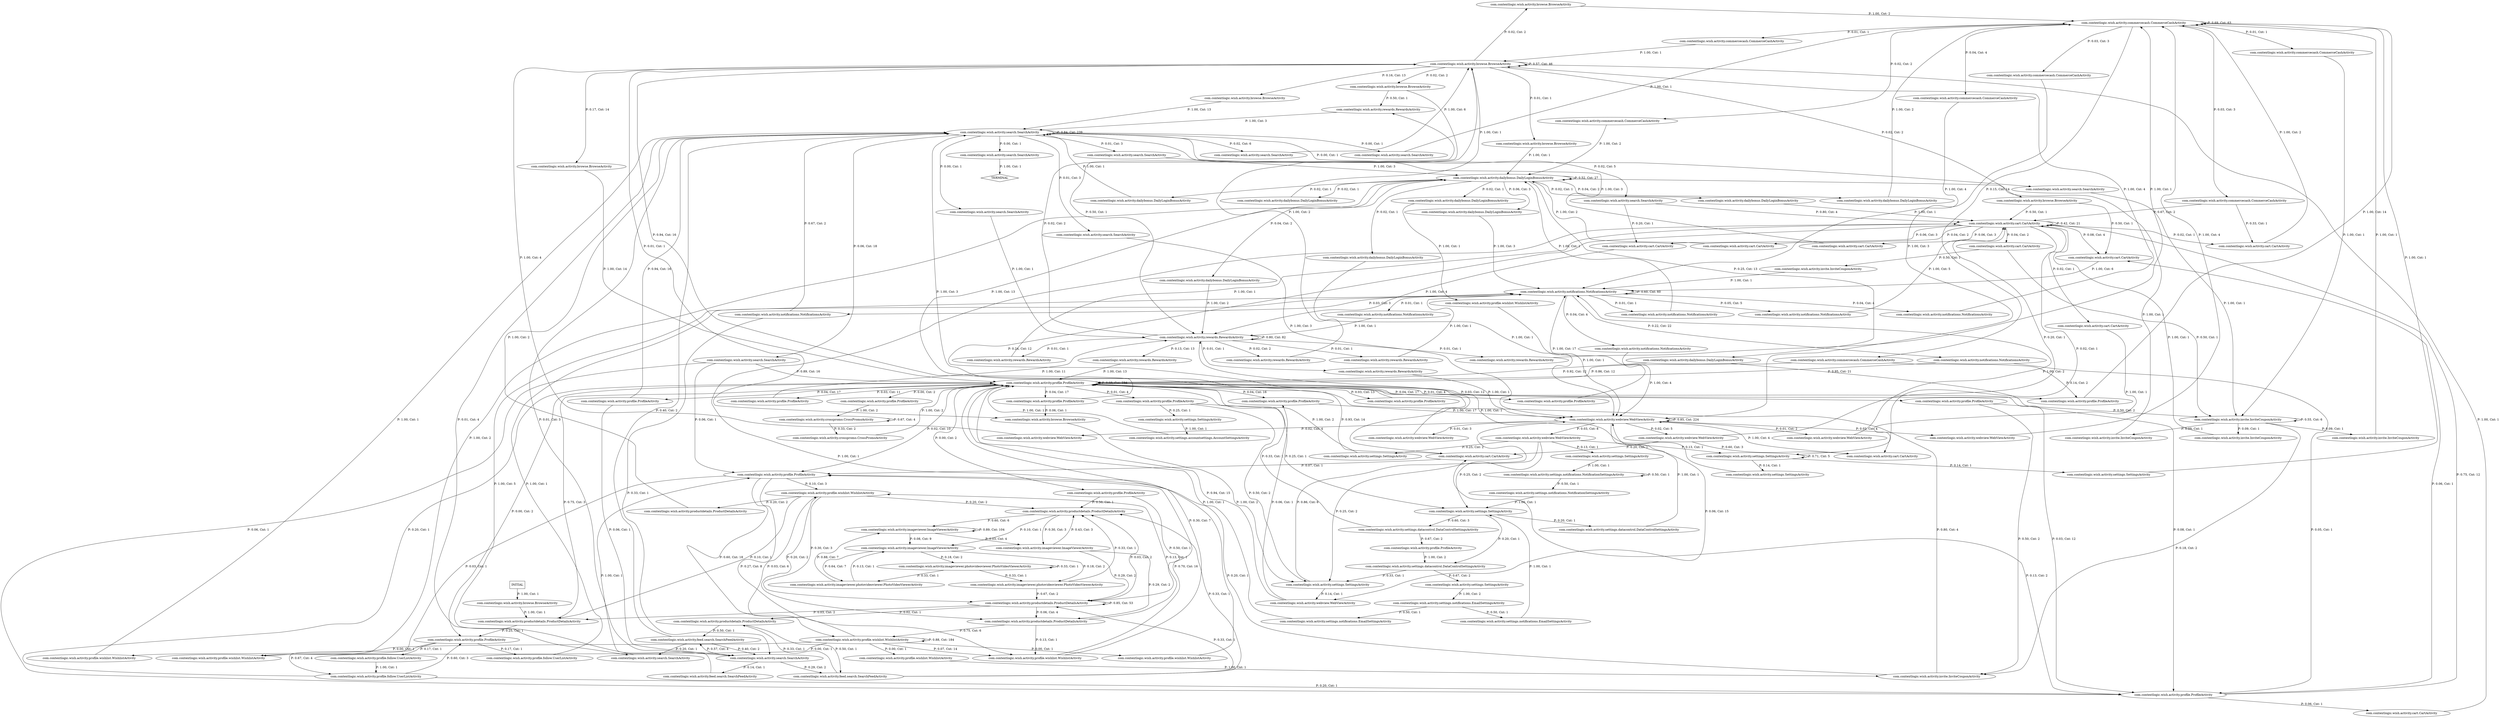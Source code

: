 digraph G {
  0 [label="com.contextlogic.wish.activity.browse.BrowseActivity"];
  1 [label="com.contextlogic.wish.activity.browse.BrowseActivity"];
  2 [label="com.contextlogic.wish.activity.browse.BrowseActivity"];
  3 [label="com.contextlogic.wish.activity.browse.BrowseActivity"];
  4 [label="com.contextlogic.wish.activity.browse.BrowseActivity"];
  5 [label="com.contextlogic.wish.activity.browse.BrowseActivity"];
  6 [label="com.contextlogic.wish.activity.browse.BrowseActivity"];
  7 [label="com.contextlogic.wish.activity.browse.BrowseActivity"];
  8 [label="com.contextlogic.wish.activity.browse.BrowseActivity"];
  9 [label="com.contextlogic.wish.activity.cart.CartActivity"];
  10 [label="com.contextlogic.wish.activity.cart.CartActivity"];
  11 [label="com.contextlogic.wish.activity.cart.CartActivity"];
  12 [label="com.contextlogic.wish.activity.cart.CartActivity"];
  13 [label="com.contextlogic.wish.activity.cart.CartActivity"];
  14 [label="com.contextlogic.wish.activity.cart.CartActivity"];
  15 [label="com.contextlogic.wish.activity.cart.CartActivity"];
  16 [label="com.contextlogic.wish.activity.cart.CartActivity"];
  17 [label="com.contextlogic.wish.activity.cart.CartActivity"];
  18 [label="com.contextlogic.wish.activity.cart.CartActivity"];
  19 [label="com.contextlogic.wish.activity.cart.CartActivity"];
  20 [label="com.contextlogic.wish.activity.commercecash.CommerceCashActivity"];
  21 [label="com.contextlogic.wish.activity.commercecash.CommerceCashActivity"];
  22 [label="com.contextlogic.wish.activity.commercecash.CommerceCashActivity"];
  23 [label="com.contextlogic.wish.activity.commercecash.CommerceCashActivity"];
  24 [label="com.contextlogic.wish.activity.commercecash.CommerceCashActivity"];
  25 [label="com.contextlogic.wish.activity.commercecash.CommerceCashActivity"];
  26 [label="com.contextlogic.wish.activity.commercecash.CommerceCashActivity"];
  27 [label="com.contextlogic.wish.activity.commercecash.CommerceCashActivity"];
  28 [label="com.contextlogic.wish.activity.crosspromo.CrossPromoActivity"];
  29 [label="com.contextlogic.wish.activity.crosspromo.CrossPromoActivity"];
  30 [label="com.contextlogic.wish.activity.dailybonus.DailyLoginBonusActivity"];
  31 [label="com.contextlogic.wish.activity.dailybonus.DailyLoginBonusActivity"];
  32 [label="com.contextlogic.wish.activity.dailybonus.DailyLoginBonusActivity"];
  33 [label="com.contextlogic.wish.activity.dailybonus.DailyLoginBonusActivity"];
  34 [label="com.contextlogic.wish.activity.dailybonus.DailyLoginBonusActivity"];
  35 [label="com.contextlogic.wish.activity.dailybonus.DailyLoginBonusActivity"];
  36 [label="com.contextlogic.wish.activity.dailybonus.DailyLoginBonusActivity"];
  37 [label="com.contextlogic.wish.activity.dailybonus.DailyLoginBonusActivity"];
  38 [label="com.contextlogic.wish.activity.dailybonus.DailyLoginBonusActivity"];
  39 [label="com.contextlogic.wish.activity.dailybonus.DailyLoginBonusActivity"];
  40 [label="com.contextlogic.wish.activity.feed.search.SearchFeedActivity"];
  41 [label="com.contextlogic.wish.activity.feed.search.SearchFeedActivity"];
  42 [label="com.contextlogic.wish.activity.feed.search.SearchFeedActivity"];
  43 [label="com.contextlogic.wish.activity.imageviewer.ImageViewerActivity"];
  44 [label="com.contextlogic.wish.activity.imageviewer.ImageViewerActivity"];
  45 [label="com.contextlogic.wish.activity.imageviewer.ImageViewerActivity"];
  46 [label="com.contextlogic.wish.activity.imageviewer.photovideoviewer.PhotoVideoViewerActivity"];
  47 [label="com.contextlogic.wish.activity.imageviewer.photovideoviewer.PhotoVideoViewerActivity"];
  48 [label="com.contextlogic.wish.activity.imageviewer.photovideoviewer.PhotoVideoViewerActivity"];
  49 [label="com.contextlogic.wish.activity.invite.InviteCouponActivity"];
  50 [label="com.contextlogic.wish.activity.invite.InviteCouponActivity"];
  51 [label="com.contextlogic.wish.activity.invite.InviteCouponActivity"];
  52 [label="com.contextlogic.wish.activity.invite.InviteCouponActivity"];
  53 [label="com.contextlogic.wish.activity.invite.InviteCouponActivity"];
  54 [label="com.contextlogic.wish.activity.invite.InviteCouponActivity"];
  55 [label="com.contextlogic.wish.activity.notifications.NotificationsActivity"];
  56 [label="com.contextlogic.wish.activity.notifications.NotificationsActivity"];
  57 [label="com.contextlogic.wish.activity.notifications.NotificationsActivity"];
  58 [label="com.contextlogic.wish.activity.notifications.NotificationsActivity"];
  59 [label="com.contextlogic.wish.activity.notifications.NotificationsActivity"];
  60 [label="com.contextlogic.wish.activity.notifications.NotificationsActivity"];
  61 [label="com.contextlogic.wish.activity.notifications.NotificationsActivity"];
  62 [label="com.contextlogic.wish.activity.notifications.NotificationsActivity"];
  63 [label="com.contextlogic.wish.activity.productdetails.ProductDetailsActivity"];
  64 [label="com.contextlogic.wish.activity.productdetails.ProductDetailsActivity"];
  65 [label="com.contextlogic.wish.activity.productdetails.ProductDetailsActivity"];
  66 [label="com.contextlogic.wish.activity.productdetails.ProductDetailsActivity"];
  67 [label="com.contextlogic.wish.activity.productdetails.ProductDetailsActivity"];
  68 [label="com.contextlogic.wish.activity.productdetails.ProductDetailsActivity"];
  69 [label="com.contextlogic.wish.activity.profile.ProfileActivity"];
  70 [label="com.contextlogic.wish.activity.profile.ProfileActivity"];
  71 [label="com.contextlogic.wish.activity.profile.ProfileActivity"];
  72 [label="com.contextlogic.wish.activity.profile.ProfileActivity"];
  73 [label="com.contextlogic.wish.activity.profile.ProfileActivity"];
  74 [label="com.contextlogic.wish.activity.profile.ProfileActivity"];
  75 [label="com.contextlogic.wish.activity.profile.ProfileActivity"];
  76 [label="com.contextlogic.wish.activity.profile.ProfileActivity"];
  77 [label="com.contextlogic.wish.activity.profile.ProfileActivity"];
  78 [label="com.contextlogic.wish.activity.profile.ProfileActivity"];
  79 [label="com.contextlogic.wish.activity.profile.ProfileActivity"];
  80 [label="com.contextlogic.wish.activity.profile.ProfileActivity"];
  81 [label="com.contextlogic.wish.activity.profile.ProfileActivity"];
  82 [label="com.contextlogic.wish.activity.profile.ProfileActivity"];
  83 [label="com.contextlogic.wish.activity.profile.ProfileActivity"];
  84 [label="com.contextlogic.wish.activity.profile.ProfileActivity"];
  85 [label="com.contextlogic.wish.activity.profile.follow.UserListActivity"];
  86 [label="com.contextlogic.wish.activity.profile.follow.UserListActivity"];
  87 [label="com.contextlogic.wish.activity.profile.follow.UserListActivity"];
  88 [label="com.contextlogic.wish.activity.profile.wishlist.WishlistActivity"];
  89 [label="com.contextlogic.wish.activity.profile.wishlist.WishlistActivity"];
  90 [label="com.contextlogic.wish.activity.profile.wishlist.WishlistActivity"];
  91 [label="com.contextlogic.wish.activity.profile.wishlist.WishlistActivity"];
  92 [label="com.contextlogic.wish.activity.profile.wishlist.WishlistActivity"];
  93 [label="com.contextlogic.wish.activity.profile.wishlist.WishlistActivity"];
  94 [label="com.contextlogic.wish.activity.profile.wishlist.WishlistActivity"];
  95 [label="com.contextlogic.wish.activity.profile.wishlist.WishlistActivity"];
  96 [label="com.contextlogic.wish.activity.rewards.RewardsActivity"];
  97 [label="com.contextlogic.wish.activity.rewards.RewardsActivity"];
  98 [label="com.contextlogic.wish.activity.rewards.RewardsActivity"];
  99 [label="com.contextlogic.wish.activity.rewards.RewardsActivity"];
  100 [label="com.contextlogic.wish.activity.rewards.RewardsActivity"];
  101 [label="com.contextlogic.wish.activity.rewards.RewardsActivity"];
  102 [label="com.contextlogic.wish.activity.rewards.RewardsActivity"];
  103 [label="com.contextlogic.wish.activity.rewards.RewardsActivity"];
  104 [label="com.contextlogic.wish.activity.search.SearchActivity"];
  105 [label="com.contextlogic.wish.activity.search.SearchActivity"];
  106 [label="com.contextlogic.wish.activity.search.SearchActivity"];
  107 [label="com.contextlogic.wish.activity.search.SearchActivity"];
  108 [label="com.contextlogic.wish.activity.search.SearchActivity"];
  109 [label="com.contextlogic.wish.activity.search.SearchActivity"];
  110 [label="com.contextlogic.wish.activity.search.SearchActivity"];
  111 [label="com.contextlogic.wish.activity.search.SearchActivity"];
  112 [label="com.contextlogic.wish.activity.search.SearchActivity"];
  113 [label="com.contextlogic.wish.activity.search.SearchActivity"];
  114 [label="com.contextlogic.wish.activity.search.SearchActivity"];
  115 [label="com.contextlogic.wish.activity.search.SearchActivity"];
  116 [label="com.contextlogic.wish.activity.settings.SettingsActivity"];
  117 [label="com.contextlogic.wish.activity.settings.SettingsActivity"];
  118 [label="com.contextlogic.wish.activity.settings.SettingsActivity"];
  119 [label="com.contextlogic.wish.activity.settings.SettingsActivity"];
  120 [label="com.contextlogic.wish.activity.settings.SettingsActivity"];
  121 [label="com.contextlogic.wish.activity.settings.SettingsActivity"];
  122 [label="com.contextlogic.wish.activity.settings.SettingsActivity"];
  123 [label="com.contextlogic.wish.activity.settings.SettingsActivity"];
  124 [label="com.contextlogic.wish.activity.settings.SettingsActivity"];
  125 [label="com.contextlogic.wish.activity.settings.accountsettings.AccountSettingsActivity"];
  126 [label="com.contextlogic.wish.activity.settings.datacontrol.DataControlSettingsActivity"];
  127 [label="com.contextlogic.wish.activity.settings.datacontrol.DataControlSettingsActivity"];
  128 [label="com.contextlogic.wish.activity.settings.datacontrol.DataControlSettingsActivity"];
  129 [label="com.contextlogic.wish.activity.settings.notifications.EmailSettingsActivity"];
  130 [label="com.contextlogic.wish.activity.settings.notifications.EmailSettingsActivity"];
  131 [label="com.contextlogic.wish.activity.settings.notifications.EmailSettingsActivity"];
  132 [label="com.contextlogic.wish.activity.settings.notifications.NotificationSettingsActivity"];
  133 [label="com.contextlogic.wish.activity.settings.notifications.NotificationSettingsActivity"];
  134 [label="com.contextlogic.wish.activity.webview.WebViewActivity"];
  135 [label="com.contextlogic.wish.activity.webview.WebViewActivity"];
  136 [label="com.contextlogic.wish.activity.webview.WebViewActivity"];
  137 [label="com.contextlogic.wish.activity.webview.WebViewActivity"];
  138 [label="com.contextlogic.wish.activity.webview.WebViewActivity"];
  139 [label="com.contextlogic.wish.activity.webview.WebViewActivity"];
  140 [label="com.contextlogic.wish.activity.webview.WebViewActivity"];
  141 [label="com.contextlogic.wish.activity.webview.WebViewActivity"];
  142 [label="TERMINAL",shape=diamond];
  143 [label="INITIAL",shape=box];
0->27 [label="P: 1.00, Cnt: 2"];
1->39 [label="P: 1.00, Cnt: 1"];
2->65 [label="P: 1.00, Cnt: 1"];
3->84 [label="P: 1.00, Cnt: 14"];
4->115 [label="P: 1.00, Cnt: 13"];
5->122 [label="P: 1.00, Cnt: 2"];
6->19 [label="P: 0.50, Cnt: 1"];
6->12 [label="P: 0.50, Cnt: 1"];
7->103 [label="P: 0.50, Cnt: 1"];
7->101 [label="P: 0.50, Cnt: 1"];
8->1 [label="P: 0.01, Cnt: 1"];
8->5 [label="P: 0.01, Cnt: 1"];
8->7 [label="P: 0.02, Cnt: 2"];
8->0 [label="P: 0.02, Cnt: 2"];
8->6 [label="P: 0.02, Cnt: 2"];
8->4 [label="P: 0.16, Cnt: 13"];
8->3 [label="P: 0.17, Cnt: 14"];
8->8 [label="P: 0.57, Cnt: 46"];
9->8 [label="P: 1.00, Cnt: 1"];
10->27 [label="P: 1.00, Cnt: 2"];
11->39 [label="P: 1.00, Cnt: 2"];
12->62 [label="P: 1.00, Cnt: 6"];
13->103 [label="P: 1.00, Cnt: 4"];
14->115 [label="P: 1.00, Cnt: 3"];
15->123 [label="P: 1.00, Cnt: 1"];
16->141 [label="P: 1.00, Cnt: 4"];
17->54 [label="P: 0.50, Cnt: 1"];
17->52 [label="P: 0.50, Cnt: 1"];
18->83 [label="P: 0.07, Cnt: 1"];
18->84 [label="P: 0.93, Cnt: 14"];
19->10 [label="P: 0.02, Cnt: 1"];
19->15 [label="P: 0.02, Cnt: 1"];
19->16 [label="P: 0.02, Cnt: 1"];
19->17 [label="P: 0.04, Cnt: 2"];
19->11 [label="P: 0.04, Cnt: 2"];
19->13 [label="P: 0.06, Cnt: 3"];
19->14 [label="P: 0.06, Cnt: 3"];
19->12 [label="P: 0.08, Cnt: 4"];
19->18 [label="P: 0.24, Cnt: 12"];
19->19 [label="P: 0.42, Cnt: 21"];
20->8 [label="P: 1.00, Cnt: 1"];
21->39 [label="P: 1.00, Cnt: 2"];
22->54 [label="P: 1.00, Cnt: 1"];
23->62 [label="P: 1.00, Cnt: 4"];
24->141 [label="P: 1.00, Cnt: 3"];
25->10 [label="P: 0.33, Cnt: 1"];
25->19 [label="P: 0.67, Cnt: 2"];
26->69 [label="P: 0.14, Cnt: 2"];
26->84 [label="P: 0.86, Cnt: 12"];
27->22 [label="P: 0.01, Cnt: 1"];
27->20 [label="P: 0.01, Cnt: 1"];
27->21 [label="P: 0.02, Cnt: 2"];
27->25 [label="P: 0.03, Cnt: 3"];
27->24 [label="P: 0.03, Cnt: 3"];
27->23 [label="P: 0.04, Cnt: 4"];
27->26 [label="P: 0.15, Cnt: 14"];
27->27 [label="P: 0.69, Cnt: 63"];
28->84 [label="P: 1.00, Cnt: 2"];
29->28 [label="P: 0.33, Cnt: 2"];
29->29 [label="P: 0.67, Cnt: 4"];
30->8 [label="P: 1.00, Cnt: 1"];
31->19 [label="P: 1.00, Cnt: 1"];
32->27 [label="P: 1.00, Cnt: 2"];
33->62 [label="P: 1.00, Cnt: 3"];
34->92 [label="P: 1.00, Cnt: 1"];
35->103 [label="P: 1.00, Cnt: 2"];
36->115 [label="P: 1.00, Cnt: 1"];
37->141 [label="P: 1.00, Cnt: 1"];
38->82 [label="P: 0.08, Cnt: 1"];
38->84 [label="P: 0.92, Cnt: 12"];
39->34 [label="P: 0.02, Cnt: 1"];
39->31 [label="P: 0.02, Cnt: 1"];
39->37 [label="P: 0.02, Cnt: 1"];
39->30 [label="P: 0.02, Cnt: 1"];
39->36 [label="P: 0.02, Cnt: 1"];
39->35 [label="P: 0.04, Cnt: 2"];
39->32 [label="P: 0.04, Cnt: 2"];
39->33 [label="P: 0.06, Cnt: 3"];
39->38 [label="P: 0.25, Cnt: 13"];
39->39 [label="P: 0.52, Cnt: 27"];
40->83 [label="P: 1.00, Cnt: 1"];
41->66 [label="P: 0.33, Cnt: 1"];
41->64 [label="P: 0.33, Cnt: 1"];
41->68 [label="P: 0.33, Cnt: 1"];
42->108 [label="P: 0.20, Cnt: 1"];
42->113 [label="P: 0.40, Cnt: 2"];
42->115 [label="P: 0.40, Cnt: 2"];
43->45 [label="P: 0.03, Cnt: 4"];
43->44 [label="P: 0.08, Cnt: 9"];
43->43 [label="P: 0.89, Cnt: 104"];
44->48 [label="P: 0.18, Cnt: 2"];
44->47 [label="P: 0.18, Cnt: 2"];
44->46 [label="P: 0.64, Cnt: 7"];
45->67 [label="P: 0.29, Cnt: 2"];
45->68 [label="P: 0.29, Cnt: 2"];
45->66 [label="P: 0.43, Cnt: 3"];
46->44 [label="P: 0.13, Cnt: 1"];
46->43 [label="P: 0.88, Cnt: 7"];
47->66 [label="P: 0.33, Cnt: 1"];
47->68 [label="P: 0.67, Cnt: 2"];
48->46 [label="P: 0.33, Cnt: 1"];
48->48 [label="P: 0.33, Cnt: 1"];
48->47 [label="P: 0.33, Cnt: 1"];
49->19 [label="P: 1.00, Cnt: 1"];
50->27 [label="P: 1.00, Cnt: 1"];
51->39 [label="P: 1.00, Cnt: 1"];
52->62 [label="P: 1.00, Cnt: 1"];
53->83 [label="P: 0.20, Cnt: 1"];
53->84 [label="P: 0.80, Cnt: 4"];
54->49 [label="P: 0.09, Cnt: 1"];
54->51 [label="P: 0.09, Cnt: 1"];
54->50 [label="P: 0.09, Cnt: 1"];
54->53 [label="P: 0.18, Cnt: 2"];
54->54 [label="P: 0.55, Cnt: 6"];
55->8 [label="P: 1.00, Cnt: 4"];
56->19 [label="P: 1.00, Cnt: 5"];
57->39 [label="P: 1.00, Cnt: 1"];
58->103 [label="P: 1.00, Cnt: 1"];
59->141 [label="P: 1.00, Cnt: 4"];
60->82 [label="P: 0.05, Cnt: 1"];
60->84 [label="P: 0.95, Cnt: 21"];
61->113 [label="P: 0.33, Cnt: 1"];
61->115 [label="P: 0.67, Cnt: 2"];
62->57 [label="P: 0.01, Cnt: 1"];
62->58 [label="P: 0.01, Cnt: 1"];
62->61 [label="P: 0.03, Cnt: 3"];
62->59 [label="P: 0.04, Cnt: 4"];
62->55 [label="P: 0.04, Cnt: 4"];
62->56 [label="P: 0.05, Cnt: 5"];
62->60 [label="P: 0.22, Cnt: 22"];
62->62 [label="P: 0.60, Cnt: 60"];
63->115 [label="P: 1.00, Cnt: 2"];
64->42 [label="P: 0.50, Cnt: 1"];
64->41 [label="P: 0.50, Cnt: 1"];
65->80 [label="P: 0.25, Cnt: 1"];
65->84 [label="P: 0.75, Cnt: 3"];
66->44 [label="P: 0.10, Cnt: 1"];
66->45 [label="P: 0.30, Cnt: 3"];
66->43 [label="P: 0.60, Cnt: 6"];
67->93 [label="P: 0.13, Cnt: 1"];
67->94 [label="P: 0.13, Cnt: 1"];
67->95 [label="P: 0.75, Cnt: 6"];
68->64 [label="P: 0.02, Cnt: 1"];
68->66 [label="P: 0.03, Cnt: 2"];
68->65 [label="P: 0.03, Cnt: 2"];
68->67 [label="P: 0.06, Cnt: 4"];
68->68 [label="P: 0.85, Cnt: 53"];
69->27 [label="P: 1.00, Cnt: 14"];
70->29 [label="P: 1.00, Cnt: 2"];
71->39 [label="P: 1.00, Cnt: 13"];
72->62 [label="P: 1.00, Cnt: 17"];
73->103 [label="P: 1.00, Cnt: 11"];
74->128 [label="P: 1.00, Cnt: 2"];
75->141 [label="P: 1.00, Cnt: 17"];
76->5 [label="P: 0.06, Cnt: 1"];
76->8 [label="P: 0.94, Cnt: 16"];
77->54 [label="P: 0.50, Cnt: 2"];
77->53 [label="P: 0.50, Cnt: 2"];
78->66 [label="P: 0.50, Cnt: 1"];
78->68 [label="P: 0.50, Cnt: 1"];
79->113 [label="P: 0.06, Cnt: 1"];
79->115 [label="P: 0.94, Cnt: 16"];
80->86 [label="P: 0.17, Cnt: 1"];
80->85 [label="P: 0.17, Cnt: 1"];
80->87 [label="P: 0.67, Cnt: 4"];
81->124 [label="P: 0.25, Cnt: 1"];
81->119 [label="P: 0.25, Cnt: 1"];
81->122 [label="P: 0.50, Cnt: 2"];
82->9 [label="P: 0.06, Cnt: 1"];
82->12 [label="P: 0.06, Cnt: 1"];
82->18 [label="P: 0.13, Cnt: 2"];
82->19 [label="P: 0.75, Cnt: 12"];
83->89 [label="P: 0.03, Cnt: 1"];
83->94 [label="P: 0.10, Cnt: 3"];
83->93 [label="P: 0.27, Cnt: 8"];
83->95 [label="P: 0.60, Cnt: 18"];
84->70 [label="P: 0.00, Cnt: 2"];
84->78 [label="P: 0.00, Cnt: 2"];
84->80 [label="P: 0.00, Cnt: 2"];
84->81 [label="P: 0.01, Cnt: 4"];
84->77 [label="P: 0.01, Cnt: 4"];
84->83 [label="P: 0.02, Cnt: 10"];
84->73 [label="P: 0.03, Cnt: 11"];
84->69 [label="P: 0.03, Cnt: 12"];
84->82 [label="P: 0.03, Cnt: 12"];
84->71 [label="P: 0.03, Cnt: 13"];
84->75 [label="P: 0.04, Cnt: 16"];
84->72 [label="P: 0.04, Cnt: 17"];
84->79 [label="P: 0.04, Cnt: 17"];
84->76 [label="P: 0.04, Cnt: 17"];
84->84 [label="P: 0.68, Cnt: 294"];
85->62 [label="P: 1.00, Cnt: 1"];
86->87 [label="P: 1.00, Cnt: 1"];
87->82 [label="P: 0.20, Cnt: 1"];
87->84 [label="P: 0.20, Cnt: 1"];
87->80 [label="P: 0.60, Cnt: 3"];
88->19 [label="P: 1.00, Cnt: 1"];
89->39 [label="P: 1.00, Cnt: 2"];
90->53 [label="P: 1.00, Cnt: 1"];
91->115 [label="P: 1.00, Cnt: 1"];
92->141 [label="P: 1.00, Cnt: 1"];
93->84 [label="P: 0.30, Cnt: 7"];
93->83 [label="P: 0.70, Cnt: 16"];
94->65 [label="P: 0.10, Cnt: 1"];
94->66 [label="P: 0.20, Cnt: 2"];
94->67 [label="P: 0.20, Cnt: 2"];
94->63 [label="P: 0.20, Cnt: 2"];
94->68 [label="P: 0.30, Cnt: 3"];
95->91 [label="P: 0.00, Cnt: 1"];
95->90 [label="P: 0.00, Cnt: 1"];
95->89 [label="P: 0.00, Cnt: 1"];
95->88 [label="P: 0.00, Cnt: 1"];
95->94 [label="P: 0.03, Cnt: 6"];
95->93 [label="P: 0.07, Cnt: 14"];
95->95 [label="P: 0.88, Cnt: 184"];
96->8 [label="P: 1.00, Cnt: 2"];
97->19 [label="P: 1.00, Cnt: 1"];
98->27 [label="P: 1.00, Cnt: 1"];
99->62 [label="P: 1.00, Cnt: 1"];
100->84 [label="P: 1.00, Cnt: 13"];
101->115 [label="P: 1.00, Cnt: 3"];
102->141 [label="P: 1.00, Cnt: 1"];
103->102 [label="P: 0.01, Cnt: 1"];
103->98 [label="P: 0.01, Cnt: 1"];
103->97 [label="P: 0.01, Cnt: 1"];
103->99 [label="P: 0.01, Cnt: 1"];
103->101 [label="P: 0.02, Cnt: 2"];
103->96 [label="P: 0.02, Cnt: 2"];
103->100 [label="P: 0.13, Cnt: 13"];
103->103 [label="P: 0.80, Cnt: 82"];
104->8 [label="P: 1.00, Cnt: 6"];
105->27 [label="P: 1.00, Cnt: 1"];
106->39 [label="P: 1.00, Cnt: 3"];
107->54 [label="P: 1.00, Cnt: 1"];
108->62 [label="P: 1.00, Cnt: 5"];
109->103 [label="P: 1.00, Cnt: 1"];
110->141 [label="P: 1.00, Cnt: 3"];
111->142 [label="P: 1.00, Cnt: 1"];
112->13 [label="P: 0.20, Cnt: 1"];
112->19 [label="P: 0.80, Cnt: 4"];
113->40 [label="P: 0.14, Cnt: 1"];
113->41 [label="P: 0.29, Cnt: 2"];
113->42 [label="P: 0.57, Cnt: 4"];
114->82 [label="P: 0.06, Cnt: 1"];
114->83 [label="P: 0.06, Cnt: 1"];
114->84 [label="P: 0.89, Cnt: 16"];
115->105 [label="P: 0.00, Cnt: 1"];
115->107 [label="P: 0.00, Cnt: 1"];
115->109 [label="P: 0.00, Cnt: 1"];
115->111 [label="P: 0.00, Cnt: 1"];
115->113 [label="P: 0.01, Cnt: 3"];
115->110 [label="P: 0.01, Cnt: 3"];
115->106 [label="P: 0.01, Cnt: 3"];
115->108 [label="P: 0.01, Cnt: 4"];
115->112 [label="P: 0.02, Cnt: 5"];
115->104 [label="P: 0.02, Cnt: 6"];
115->114 [label="P: 0.06, Cnt: 18"];
115->115 [label="P: 0.84, Cnt: 239"];
116->27 [label="P: 1.00, Cnt: 1"];
117->84 [label="P: 1.00, Cnt: 2"];
118->103 [label="P: 1.00, Cnt: 1"];
119->125 [label="P: 1.00, Cnt: 1"];
120->131 [label="P: 1.00, Cnt: 2"];
121->133 [label="P: 1.00, Cnt: 1"];
122->138 [label="P: 0.14, Cnt: 1"];
122->141 [label="P: 0.86, Cnt: 6"];
123->116 [label="P: 0.14, Cnt: 1"];
123->118 [label="P: 0.14, Cnt: 1"];
123->123 [label="P: 0.71, Cnt: 5"];
124->126 [label="P: 0.20, Cnt: 1"];
124->128 [label="P: 0.20, Cnt: 1"];
124->127 [label="P: 0.60, Cnt: 3"];
125->84 [label="P: 1.00, Cnt: 1"];
126->141 [label="P: 1.00, Cnt: 1"];
127->84 [label="P: 0.33, Cnt: 1"];
127->74 [label="P: 0.67, Cnt: 2"];
128->122 [label="P: 0.33, Cnt: 1"];
128->120 [label="P: 0.67, Cnt: 2"];
129->84 [label="P: 1.00, Cnt: 1"];
130->124 [label="P: 1.00, Cnt: 1"];
131->129 [label="P: 0.50, Cnt: 1"];
131->130 [label="P: 0.50, Cnt: 1"];
132->124 [label="P: 1.00, Cnt: 1"];
133->132 [label="P: 0.50, Cnt: 1"];
133->133 [label="P: 0.50, Cnt: 1"];
134->8 [label="P: 1.00, Cnt: 4"];
135->27 [label="P: 1.00, Cnt: 4"];
136->62 [label="P: 1.00, Cnt: 2"];
137->115 [label="P: 1.00, Cnt: 3"];
138->75 [label="P: 0.06, Cnt: 1"];
138->84 [label="P: 0.94, Cnt: 15"];
139->18 [label="P: 0.20, Cnt: 1"];
139->19 [label="P: 0.20, Cnt: 1"];
139->16 [label="P: 0.60, Cnt: 3"];
140->121 [label="P: 0.13, Cnt: 1"];
140->123 [label="P: 0.13, Cnt: 1"];
140->122 [label="P: 0.25, Cnt: 2"];
140->117 [label="P: 0.25, Cnt: 2"];
140->124 [label="P: 0.25, Cnt: 2"];
141->136 [label="P: 0.01, Cnt: 2"];
141->137 [label="P: 0.01, Cnt: 3"];
141->134 [label="P: 0.02, Cnt: 4"];
141->135 [label="P: 0.02, Cnt: 4"];
141->139 [label="P: 0.02, Cnt: 5"];
141->140 [label="P: 0.03, Cnt: 8"];
141->138 [label="P: 0.06, Cnt: 15"];
141->141 [label="P: 0.85, Cnt: 224"];
143->2 [label="P: 1.00, Cnt: 1"];
}

